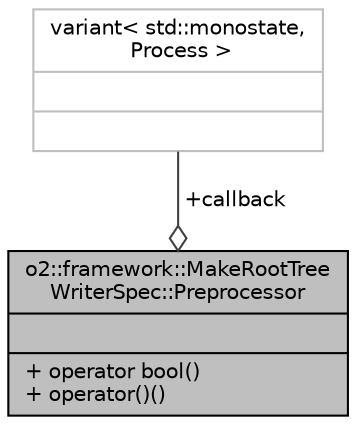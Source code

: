digraph "o2::framework::MakeRootTreeWriterSpec::Preprocessor"
{
 // INTERACTIVE_SVG=YES
  bgcolor="transparent";
  edge [fontname="Helvetica",fontsize="10",labelfontname="Helvetica",labelfontsize="10"];
  node [fontname="Helvetica",fontsize="10",shape=record];
  Node1 [label="{o2::framework::MakeRootTree\lWriterSpec::Preprocessor\n||+ operator bool()\l+ operator()()\l}",height=0.2,width=0.4,color="black", fillcolor="grey75", style="filled", fontcolor="black"];
  Node2 -> Node1 [color="grey25",fontsize="10",style="solid",label=" +callback" ,arrowhead="odiamond",fontname="Helvetica"];
  Node2 [label="{variant\< std::monostate,\l Process \>\n||}",height=0.2,width=0.4,color="grey75"];
}

